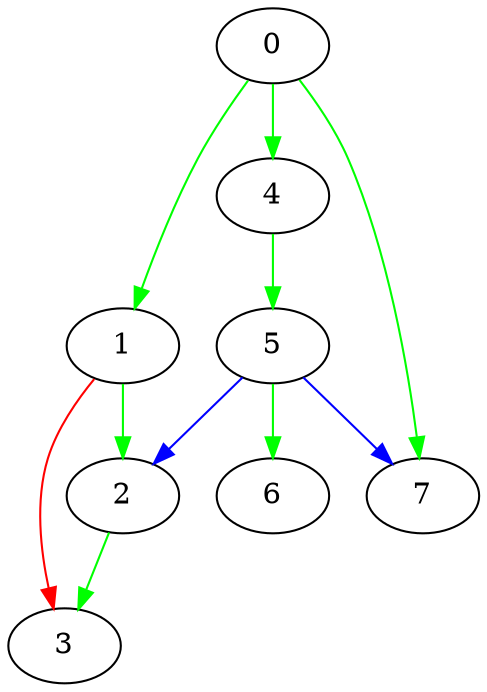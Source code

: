 digraph G {
  0 -> 1 [color=green]
  0 -> 4 [color=green]
  0 -> 7 [color=green]
  1 -> 2 [color=green]
  2 -> 3 [color=green]
  1 -> 3 [color=red]
  4 -> 5 [color=green]
  5 -> 2 [color=blue]
  5 -> 6 [color=green]
  5 -> 7 [color=blue]
}